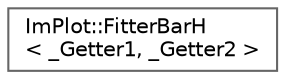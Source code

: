 digraph "Graphical Class Hierarchy"
{
 // LATEX_PDF_SIZE
  bgcolor="transparent";
  edge [fontname=Helvetica,fontsize=10,labelfontname=Helvetica,labelfontsize=10];
  node [fontname=Helvetica,fontsize=10,shape=box,height=0.2,width=0.4];
  rankdir="LR";
  Node0 [id="Node000000",label="ImPlot::FitterBarH\l\< _Getter1, _Getter2 \>",height=0.2,width=0.4,color="grey40", fillcolor="white", style="filled",URL="$structImPlot_1_1FitterBarH.html",tooltip=" "];
}
